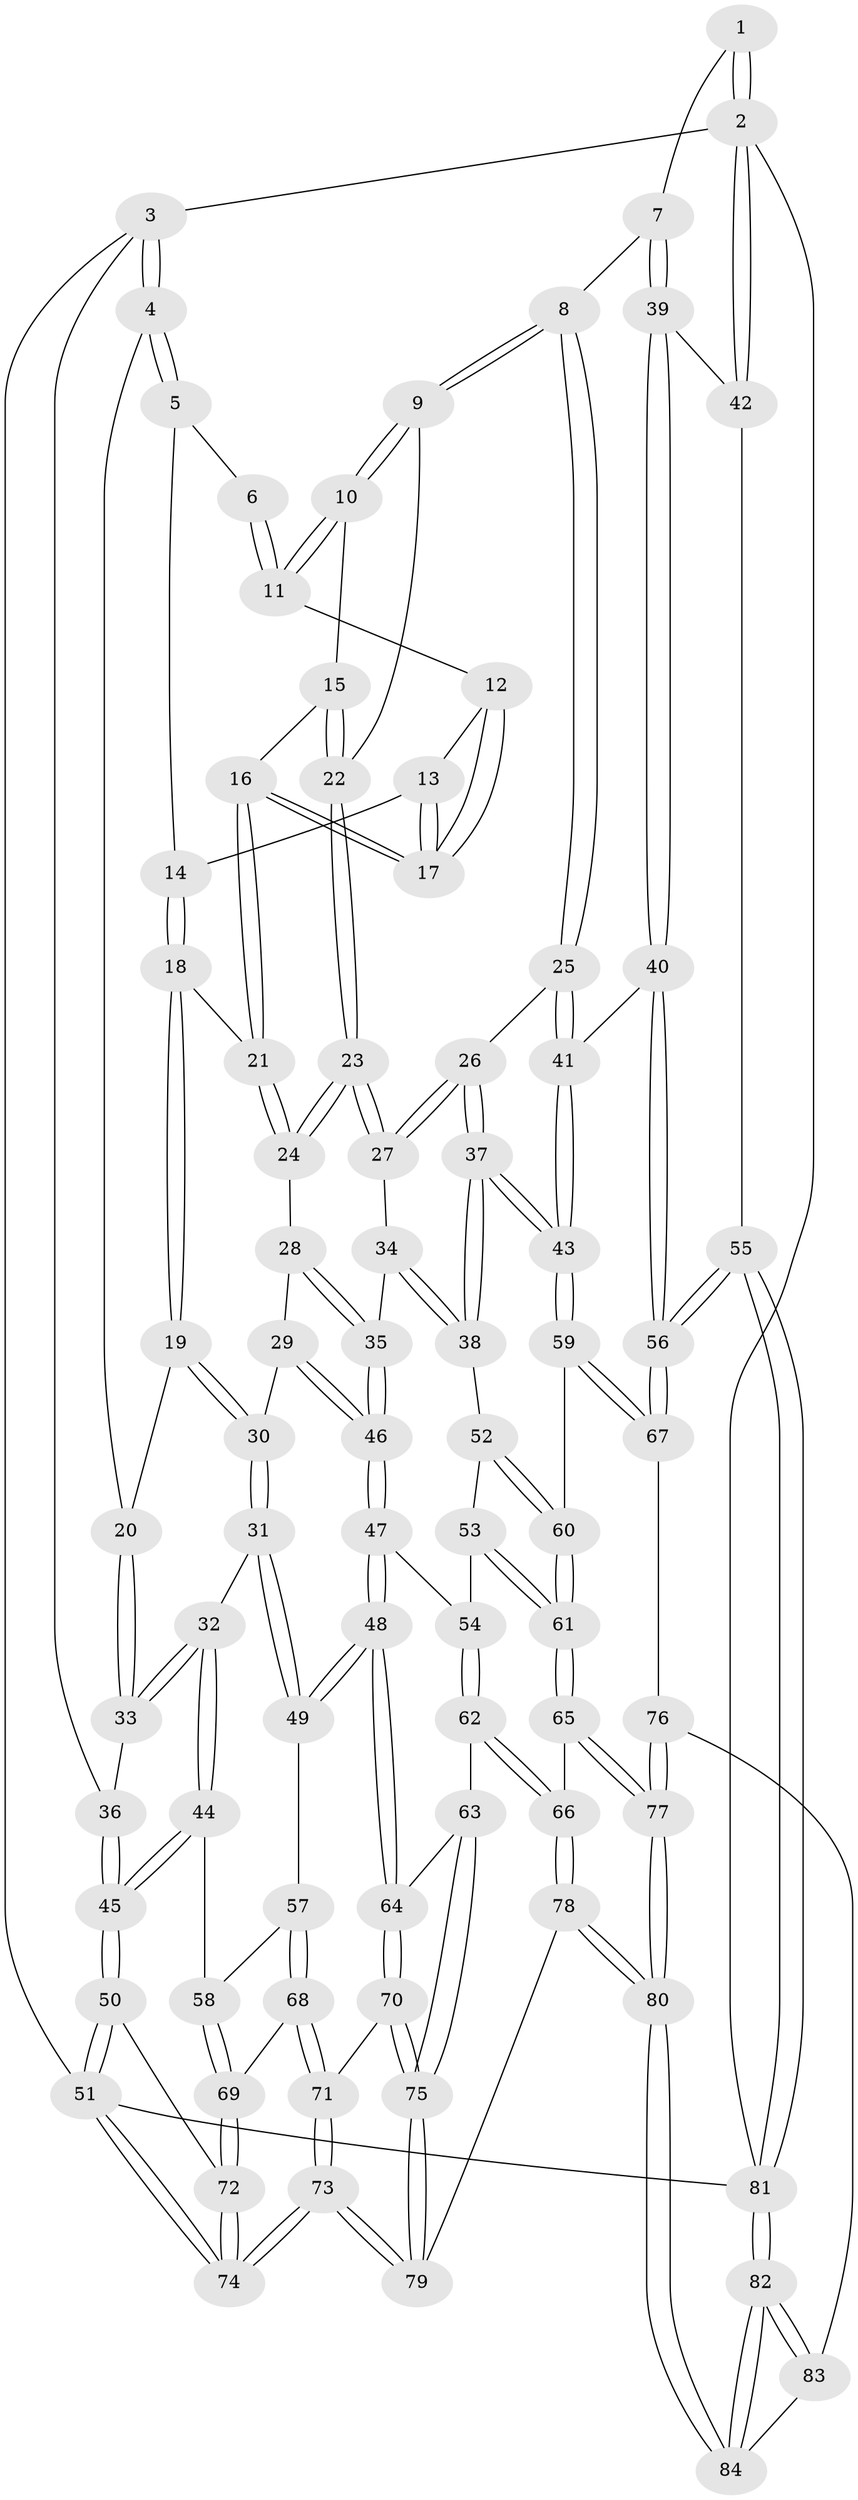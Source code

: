 // Generated by graph-tools (version 1.1) at 2025/27/03/09/25 03:27:09]
// undirected, 84 vertices, 207 edges
graph export_dot {
graph [start="1"]
  node [color=gray90,style=filled];
  1 [pos="+0.740168560925404+0"];
  2 [pos="+1+0"];
  3 [pos="+0+0"];
  4 [pos="+0+0"];
  5 [pos="+0.24861575419552964+0"];
  6 [pos="+0.6471741883072274+0"];
  7 [pos="+0.8992201080217539+0.2905014498671575"];
  8 [pos="+0.8628737739814044+0.3034296627847879"];
  9 [pos="+0.7373124682384978+0.24418449145233861"];
  10 [pos="+0.6195639471833444+0.10756816283894316"];
  11 [pos="+0.606646350727936+0.05325149966562981"];
  12 [pos="+0.5297689904439122+0.10041882146396611"];
  13 [pos="+0.38089504624543036+0.1352526731104531"];
  14 [pos="+0.37407549751511054+0.13427133181387796"];
  15 [pos="+0.5479821824314346+0.24292266133778642"];
  16 [pos="+0.5130430205410552+0.2279884084430426"];
  17 [pos="+0.5002415140334365+0.20974697995353145"];
  18 [pos="+0.3204771592600144+0.27188528049707333"];
  19 [pos="+0.2767698899426781+0.29120554131746484"];
  20 [pos="+0.2755891617848148+0.29119655625103147"];
  21 [pos="+0.38596474550943877+0.3030661979067274"];
  22 [pos="+0.563287140778517+0.27146970535074016"];
  23 [pos="+0.5491571667368222+0.35310888140348556"];
  24 [pos="+0.43555832631228814+0.35337639742802535"];
  25 [pos="+0.8347996867737342+0.33323591712887124"];
  26 [pos="+0.8238810454509822+0.3436571024748039"];
  27 [pos="+0.5786885754722709+0.3932228543840959"];
  28 [pos="+0.4321206917984395+0.37205632874409106"];
  29 [pos="+0.38747935234398456+0.4693070678847072"];
  30 [pos="+0.3295908906722518+0.48644767201522554"];
  31 [pos="+0.2923151364227943+0.5390513185008777"];
  32 [pos="+0.13597647185436945+0.4560437535447257"];
  33 [pos="+0.17039252703820376+0.3583431510509652"];
  34 [pos="+0.5783558651166668+0.3955189796879493"];
  35 [pos="+0.5267740216524743+0.5246422777863785"];
  36 [pos="+0+0"];
  37 [pos="+0.730904139594792+0.5419960605998844"];
  38 [pos="+0.7242070367781235+0.543838505870256"];
  39 [pos="+0.980269136546142+0.3012218519500569"];
  40 [pos="+0.8989653182071241+0.6261709602743579"];
  41 [pos="+0.8696871327956759+0.6290421722592909"];
  42 [pos="+1+0.2858805179159691"];
  43 [pos="+0.8244290941739592+0.638636443490877"];
  44 [pos="+0+0.5504312716755685"];
  45 [pos="+0+0.5569234454686511"];
  46 [pos="+0.52470566896417+0.5338136364009614"];
  47 [pos="+0.5281162611766803+0.5466053095721662"];
  48 [pos="+0.40013366689878366+0.6506024994659128"];
  49 [pos="+0.30305003345343895+0.6211085605700544"];
  50 [pos="+0+0.7594112718707157"];
  51 [pos="+0+1"];
  52 [pos="+0.7171884283574682+0.547405292833413"];
  53 [pos="+0.657777661130277+0.5677297668304102"];
  54 [pos="+0.5688926648509401+0.572384330998725"];
  55 [pos="+1+0.7301929773075052"];
  56 [pos="+1+0.7298099119026803"];
  57 [pos="+0.2964345318427236+0.6271291913376981"];
  58 [pos="+0.07075401595052866+0.6087615440027226"];
  59 [pos="+0.7845179168330765+0.7408861577583223"];
  60 [pos="+0.6914188642339356+0.7666186131054115"];
  61 [pos="+0.6713569452603163+0.775325910994016"];
  62 [pos="+0.5812725199687153+0.7656141447708767"];
  63 [pos="+0.5056353541647006+0.7670931106847672"];
  64 [pos="+0.41076572025310576+0.6724864714382834"];
  65 [pos="+0.6603645465224104+0.7831606984591585"];
  66 [pos="+0.6277884552534038+0.7930296001095278"];
  67 [pos="+0.8809278054453947+0.8340969380168225"];
  68 [pos="+0.2381981074144706+0.7498023797851631"];
  69 [pos="+0.17515381866434515+0.7642438456198849"];
  70 [pos="+0.3535720945244196+0.810545610921515"];
  71 [pos="+0.2914758679734009+0.8143328224103852"];
  72 [pos="+0.1346109595686226+0.8056129538880087"];
  73 [pos="+0.22798791853993475+1"];
  74 [pos="+0.18254243773850565+1"];
  75 [pos="+0.4325478539830975+0.8519107802483591"];
  76 [pos="+0.8795230020998367+0.8390014447732957"];
  77 [pos="+0.7827015913799589+0.9175074211742482"];
  78 [pos="+0.5695409525602027+1"];
  79 [pos="+0.44512967577383356+1"];
  80 [pos="+0.6949508746942055+1"];
  81 [pos="+1+1"];
  82 [pos="+1+1"];
  83 [pos="+0.8925017462325116+0.8746650859520047"];
  84 [pos="+0.8267497865883395+1"];
  1 -- 2;
  1 -- 2;
  1 -- 7;
  2 -- 3;
  2 -- 42;
  2 -- 42;
  2 -- 81;
  3 -- 4;
  3 -- 4;
  3 -- 36;
  3 -- 51;
  4 -- 5;
  4 -- 5;
  4 -- 20;
  5 -- 6;
  5 -- 14;
  6 -- 11;
  6 -- 11;
  7 -- 8;
  7 -- 39;
  7 -- 39;
  8 -- 9;
  8 -- 9;
  8 -- 25;
  8 -- 25;
  9 -- 10;
  9 -- 10;
  9 -- 22;
  10 -- 11;
  10 -- 11;
  10 -- 15;
  11 -- 12;
  12 -- 13;
  12 -- 17;
  12 -- 17;
  13 -- 14;
  13 -- 17;
  13 -- 17;
  14 -- 18;
  14 -- 18;
  15 -- 16;
  15 -- 22;
  15 -- 22;
  16 -- 17;
  16 -- 17;
  16 -- 21;
  16 -- 21;
  18 -- 19;
  18 -- 19;
  18 -- 21;
  19 -- 20;
  19 -- 30;
  19 -- 30;
  20 -- 33;
  20 -- 33;
  21 -- 24;
  21 -- 24;
  22 -- 23;
  22 -- 23;
  23 -- 24;
  23 -- 24;
  23 -- 27;
  23 -- 27;
  24 -- 28;
  25 -- 26;
  25 -- 41;
  25 -- 41;
  26 -- 27;
  26 -- 27;
  26 -- 37;
  26 -- 37;
  27 -- 34;
  28 -- 29;
  28 -- 35;
  28 -- 35;
  29 -- 30;
  29 -- 46;
  29 -- 46;
  30 -- 31;
  30 -- 31;
  31 -- 32;
  31 -- 49;
  31 -- 49;
  32 -- 33;
  32 -- 33;
  32 -- 44;
  32 -- 44;
  33 -- 36;
  34 -- 35;
  34 -- 38;
  34 -- 38;
  35 -- 46;
  35 -- 46;
  36 -- 45;
  36 -- 45;
  37 -- 38;
  37 -- 38;
  37 -- 43;
  37 -- 43;
  38 -- 52;
  39 -- 40;
  39 -- 40;
  39 -- 42;
  40 -- 41;
  40 -- 56;
  40 -- 56;
  41 -- 43;
  41 -- 43;
  42 -- 55;
  43 -- 59;
  43 -- 59;
  44 -- 45;
  44 -- 45;
  44 -- 58;
  45 -- 50;
  45 -- 50;
  46 -- 47;
  46 -- 47;
  47 -- 48;
  47 -- 48;
  47 -- 54;
  48 -- 49;
  48 -- 49;
  48 -- 64;
  48 -- 64;
  49 -- 57;
  50 -- 51;
  50 -- 51;
  50 -- 72;
  51 -- 74;
  51 -- 74;
  51 -- 81;
  52 -- 53;
  52 -- 60;
  52 -- 60;
  53 -- 54;
  53 -- 61;
  53 -- 61;
  54 -- 62;
  54 -- 62;
  55 -- 56;
  55 -- 56;
  55 -- 81;
  55 -- 81;
  56 -- 67;
  56 -- 67;
  57 -- 58;
  57 -- 68;
  57 -- 68;
  58 -- 69;
  58 -- 69;
  59 -- 60;
  59 -- 67;
  59 -- 67;
  60 -- 61;
  60 -- 61;
  61 -- 65;
  61 -- 65;
  62 -- 63;
  62 -- 66;
  62 -- 66;
  63 -- 64;
  63 -- 75;
  63 -- 75;
  64 -- 70;
  64 -- 70;
  65 -- 66;
  65 -- 77;
  65 -- 77;
  66 -- 78;
  66 -- 78;
  67 -- 76;
  68 -- 69;
  68 -- 71;
  68 -- 71;
  69 -- 72;
  69 -- 72;
  70 -- 71;
  70 -- 75;
  70 -- 75;
  71 -- 73;
  71 -- 73;
  72 -- 74;
  72 -- 74;
  73 -- 74;
  73 -- 74;
  73 -- 79;
  73 -- 79;
  75 -- 79;
  75 -- 79;
  76 -- 77;
  76 -- 77;
  76 -- 83;
  77 -- 80;
  77 -- 80;
  78 -- 79;
  78 -- 80;
  78 -- 80;
  80 -- 84;
  80 -- 84;
  81 -- 82;
  81 -- 82;
  82 -- 83;
  82 -- 83;
  82 -- 84;
  82 -- 84;
  83 -- 84;
}
